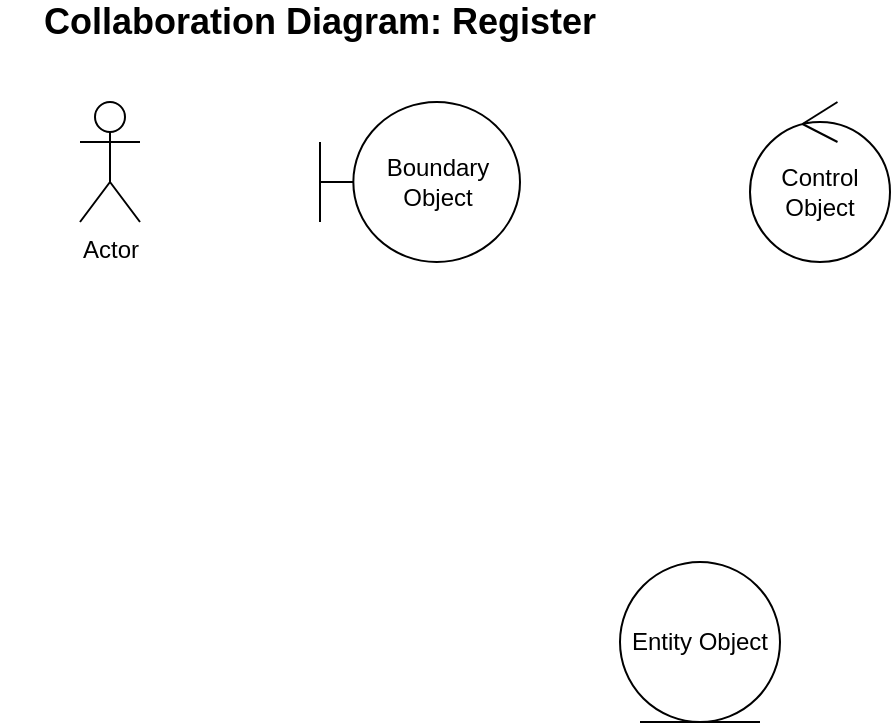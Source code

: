 <mxfile version="15.1.4" type="github">
  <diagram id="fjc7ldtTmQNcsNeStD3s" name="Page-1">
    <mxGraphModel dx="1422" dy="794" grid="1" gridSize="10" guides="1" tooltips="1" connect="1" arrows="1" fold="1" page="1" pageScale="1" pageWidth="850" pageHeight="1100" math="0" shadow="0">
      <root>
        <mxCell id="0" />
        <mxCell id="1" parent="0" />
        <mxCell id="yaiqaI036aTxPu-Qpi3E-1" value="Actor" style="shape=umlActor;verticalLabelPosition=bottom;verticalAlign=top;html=1;" parent="1" vertex="1">
          <mxGeometry x="90" y="170" width="30" height="60" as="geometry" />
        </mxCell>
        <mxCell id="yaiqaI036aTxPu-Qpi3E-2" value="Boundary Object" style="shape=umlBoundary;whiteSpace=wrap;html=1;" parent="1" vertex="1">
          <mxGeometry x="210" y="170" width="100" height="80" as="geometry" />
        </mxCell>
        <mxCell id="yaiqaI036aTxPu-Qpi3E-3" value="Control Object" style="ellipse;shape=umlControl;whiteSpace=wrap;html=1;" parent="1" vertex="1">
          <mxGeometry x="425" y="170" width="70" height="80" as="geometry" />
        </mxCell>
        <mxCell id="yaiqaI036aTxPu-Qpi3E-4" value="Entity Object" style="ellipse;shape=umlEntity;whiteSpace=wrap;html=1;" parent="1" vertex="1">
          <mxGeometry x="360" y="400" width="80" height="80" as="geometry" />
        </mxCell>
        <mxCell id="jUaBnFoViU3fji7P434Q-1" value="&lt;b&gt;&lt;font style=&quot;font-size: 18px&quot;&gt;Collaboration Diagram: Register&lt;/font&gt;&lt;/b&gt;" style="text;html=1;strokeColor=none;fillColor=none;align=center;verticalAlign=middle;whiteSpace=wrap;rounded=0;" vertex="1" parent="1">
          <mxGeometry x="50" y="120" width="320" height="20" as="geometry" />
        </mxCell>
      </root>
    </mxGraphModel>
  </diagram>
</mxfile>

